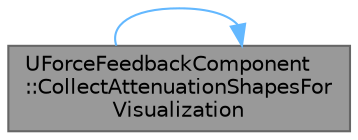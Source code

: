 digraph "UForceFeedbackComponent::CollectAttenuationShapesForVisualization"
{
 // INTERACTIVE_SVG=YES
 // LATEX_PDF_SIZE
  bgcolor="transparent";
  edge [fontname=Helvetica,fontsize=10,labelfontname=Helvetica,labelfontsize=10];
  node [fontname=Helvetica,fontsize=10,shape=box,height=0.2,width=0.4];
  rankdir="LR";
  Node1 [id="Node000001",label="UForceFeedbackComponent\l::CollectAttenuationShapesFor\lVisualization",height=0.2,width=0.4,color="gray40", fillcolor="grey60", style="filled", fontcolor="black",tooltip="Collects the various attenuation shapes that may be applied to the effect played by the component for..."];
  Node1 -> Node1 [id="edge1_Node000001_Node000001",color="steelblue1",style="solid",tooltip=" "];
}

